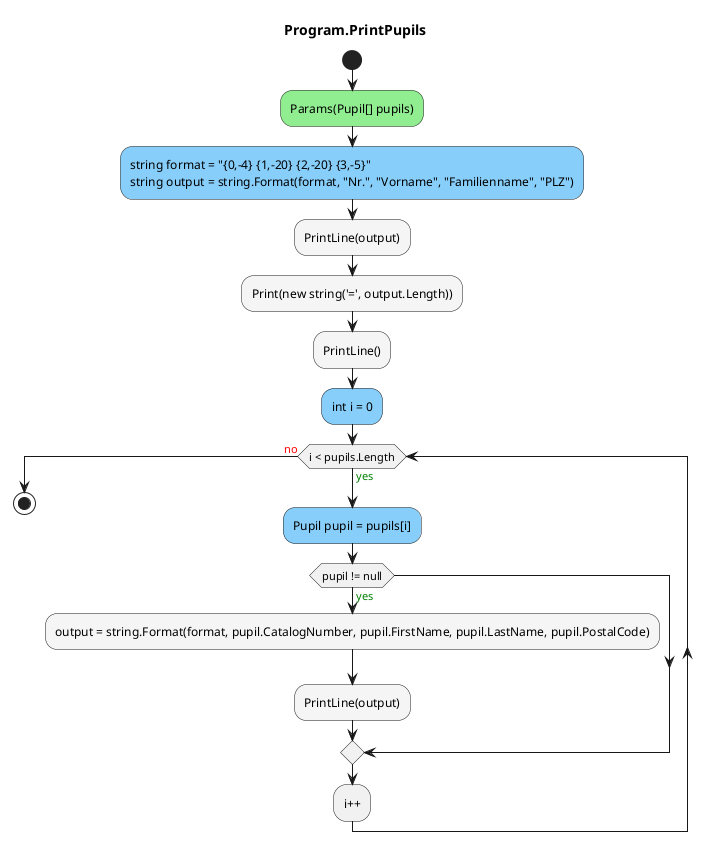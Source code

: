 @startuml Program.PrintPupils
title Program.PrintPupils
start
#LightGreen:Params(Pupil[] pupils);
#LightSkyBlue:string format = "{0,-4} {1,-20} {2,-20} {3,-5}"\nstring output = string.Format(format, "Nr.", "Vorname", "Familienname", "PLZ");
#WhiteSmoke:PrintLine(output);
#WhiteSmoke:Print(new string('=', output.Length));
#WhiteSmoke:PrintLine();
#LightSkyBlue:int i = 0;
while (i < pupils.Length) is (<color:green>yes)
        #LightSkyBlue:Pupil pupil = pupils[i];
        if (pupil != null) then (<color:green>yes)
                #WhiteSmoke:output = string.Format(format, pupil.CatalogNumber, pupil.FirstName, pupil.LastName, pupil.PostalCode);
                #WhiteSmoke:PrintLine(output);
        endif
:i++;
endwhile (<color:red>no)
stop
@enduml
